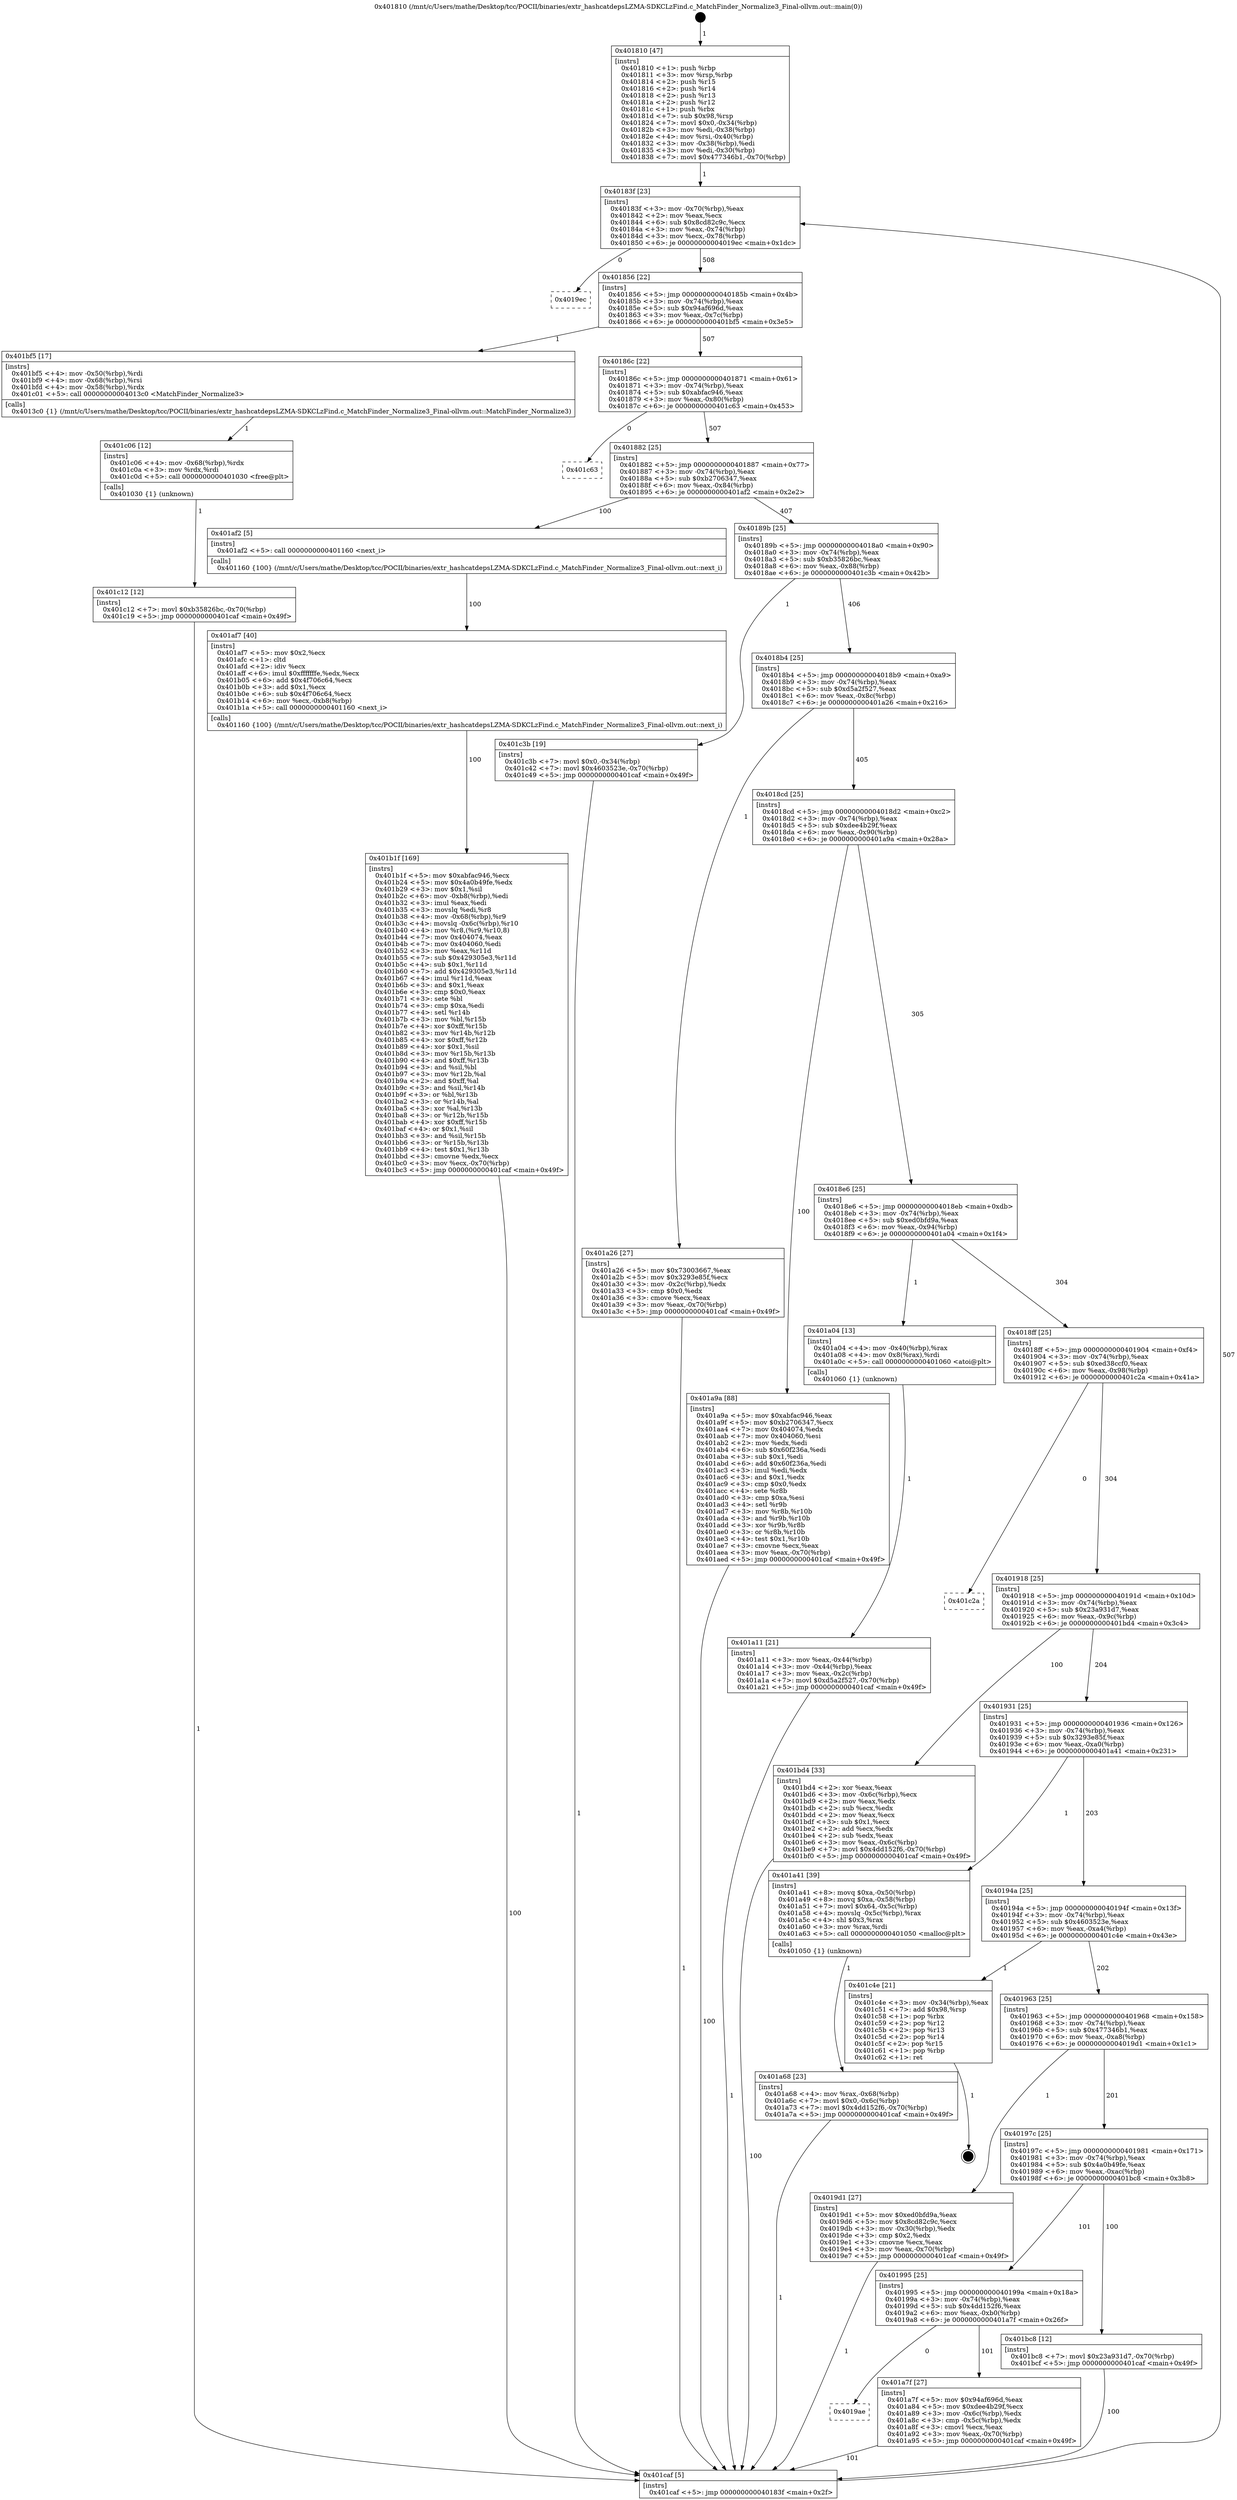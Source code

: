 digraph "0x401810" {
  label = "0x401810 (/mnt/c/Users/mathe/Desktop/tcc/POCII/binaries/extr_hashcatdepsLZMA-SDKCLzFind.c_MatchFinder_Normalize3_Final-ollvm.out::main(0))"
  labelloc = "t"
  node[shape=record]

  Entry [label="",width=0.3,height=0.3,shape=circle,fillcolor=black,style=filled]
  "0x40183f" [label="{
     0x40183f [23]\l
     | [instrs]\l
     &nbsp;&nbsp;0x40183f \<+3\>: mov -0x70(%rbp),%eax\l
     &nbsp;&nbsp;0x401842 \<+2\>: mov %eax,%ecx\l
     &nbsp;&nbsp;0x401844 \<+6\>: sub $0x8cd82c9c,%ecx\l
     &nbsp;&nbsp;0x40184a \<+3\>: mov %eax,-0x74(%rbp)\l
     &nbsp;&nbsp;0x40184d \<+3\>: mov %ecx,-0x78(%rbp)\l
     &nbsp;&nbsp;0x401850 \<+6\>: je 00000000004019ec \<main+0x1dc\>\l
  }"]
  "0x4019ec" [label="{
     0x4019ec\l
  }", style=dashed]
  "0x401856" [label="{
     0x401856 [22]\l
     | [instrs]\l
     &nbsp;&nbsp;0x401856 \<+5\>: jmp 000000000040185b \<main+0x4b\>\l
     &nbsp;&nbsp;0x40185b \<+3\>: mov -0x74(%rbp),%eax\l
     &nbsp;&nbsp;0x40185e \<+5\>: sub $0x94af696d,%eax\l
     &nbsp;&nbsp;0x401863 \<+3\>: mov %eax,-0x7c(%rbp)\l
     &nbsp;&nbsp;0x401866 \<+6\>: je 0000000000401bf5 \<main+0x3e5\>\l
  }"]
  Exit [label="",width=0.3,height=0.3,shape=circle,fillcolor=black,style=filled,peripheries=2]
  "0x401bf5" [label="{
     0x401bf5 [17]\l
     | [instrs]\l
     &nbsp;&nbsp;0x401bf5 \<+4\>: mov -0x50(%rbp),%rdi\l
     &nbsp;&nbsp;0x401bf9 \<+4\>: mov -0x68(%rbp),%rsi\l
     &nbsp;&nbsp;0x401bfd \<+4\>: mov -0x58(%rbp),%rdx\l
     &nbsp;&nbsp;0x401c01 \<+5\>: call 00000000004013c0 \<MatchFinder_Normalize3\>\l
     | [calls]\l
     &nbsp;&nbsp;0x4013c0 \{1\} (/mnt/c/Users/mathe/Desktop/tcc/POCII/binaries/extr_hashcatdepsLZMA-SDKCLzFind.c_MatchFinder_Normalize3_Final-ollvm.out::MatchFinder_Normalize3)\l
  }"]
  "0x40186c" [label="{
     0x40186c [22]\l
     | [instrs]\l
     &nbsp;&nbsp;0x40186c \<+5\>: jmp 0000000000401871 \<main+0x61\>\l
     &nbsp;&nbsp;0x401871 \<+3\>: mov -0x74(%rbp),%eax\l
     &nbsp;&nbsp;0x401874 \<+5\>: sub $0xabfac946,%eax\l
     &nbsp;&nbsp;0x401879 \<+3\>: mov %eax,-0x80(%rbp)\l
     &nbsp;&nbsp;0x40187c \<+6\>: je 0000000000401c63 \<main+0x453\>\l
  }"]
  "0x401c12" [label="{
     0x401c12 [12]\l
     | [instrs]\l
     &nbsp;&nbsp;0x401c12 \<+7\>: movl $0xb35826bc,-0x70(%rbp)\l
     &nbsp;&nbsp;0x401c19 \<+5\>: jmp 0000000000401caf \<main+0x49f\>\l
  }"]
  "0x401c63" [label="{
     0x401c63\l
  }", style=dashed]
  "0x401882" [label="{
     0x401882 [25]\l
     | [instrs]\l
     &nbsp;&nbsp;0x401882 \<+5\>: jmp 0000000000401887 \<main+0x77\>\l
     &nbsp;&nbsp;0x401887 \<+3\>: mov -0x74(%rbp),%eax\l
     &nbsp;&nbsp;0x40188a \<+5\>: sub $0xb2706347,%eax\l
     &nbsp;&nbsp;0x40188f \<+6\>: mov %eax,-0x84(%rbp)\l
     &nbsp;&nbsp;0x401895 \<+6\>: je 0000000000401af2 \<main+0x2e2\>\l
  }"]
  "0x401c06" [label="{
     0x401c06 [12]\l
     | [instrs]\l
     &nbsp;&nbsp;0x401c06 \<+4\>: mov -0x68(%rbp),%rdx\l
     &nbsp;&nbsp;0x401c0a \<+3\>: mov %rdx,%rdi\l
     &nbsp;&nbsp;0x401c0d \<+5\>: call 0000000000401030 \<free@plt\>\l
     | [calls]\l
     &nbsp;&nbsp;0x401030 \{1\} (unknown)\l
  }"]
  "0x401af2" [label="{
     0x401af2 [5]\l
     | [instrs]\l
     &nbsp;&nbsp;0x401af2 \<+5\>: call 0000000000401160 \<next_i\>\l
     | [calls]\l
     &nbsp;&nbsp;0x401160 \{100\} (/mnt/c/Users/mathe/Desktop/tcc/POCII/binaries/extr_hashcatdepsLZMA-SDKCLzFind.c_MatchFinder_Normalize3_Final-ollvm.out::next_i)\l
  }"]
  "0x40189b" [label="{
     0x40189b [25]\l
     | [instrs]\l
     &nbsp;&nbsp;0x40189b \<+5\>: jmp 00000000004018a0 \<main+0x90\>\l
     &nbsp;&nbsp;0x4018a0 \<+3\>: mov -0x74(%rbp),%eax\l
     &nbsp;&nbsp;0x4018a3 \<+5\>: sub $0xb35826bc,%eax\l
     &nbsp;&nbsp;0x4018a8 \<+6\>: mov %eax,-0x88(%rbp)\l
     &nbsp;&nbsp;0x4018ae \<+6\>: je 0000000000401c3b \<main+0x42b\>\l
  }"]
  "0x401b1f" [label="{
     0x401b1f [169]\l
     | [instrs]\l
     &nbsp;&nbsp;0x401b1f \<+5\>: mov $0xabfac946,%ecx\l
     &nbsp;&nbsp;0x401b24 \<+5\>: mov $0x4a0b49fe,%edx\l
     &nbsp;&nbsp;0x401b29 \<+3\>: mov $0x1,%sil\l
     &nbsp;&nbsp;0x401b2c \<+6\>: mov -0xb8(%rbp),%edi\l
     &nbsp;&nbsp;0x401b32 \<+3\>: imul %eax,%edi\l
     &nbsp;&nbsp;0x401b35 \<+3\>: movslq %edi,%r8\l
     &nbsp;&nbsp;0x401b38 \<+4\>: mov -0x68(%rbp),%r9\l
     &nbsp;&nbsp;0x401b3c \<+4\>: movslq -0x6c(%rbp),%r10\l
     &nbsp;&nbsp;0x401b40 \<+4\>: mov %r8,(%r9,%r10,8)\l
     &nbsp;&nbsp;0x401b44 \<+7\>: mov 0x404074,%eax\l
     &nbsp;&nbsp;0x401b4b \<+7\>: mov 0x404060,%edi\l
     &nbsp;&nbsp;0x401b52 \<+3\>: mov %eax,%r11d\l
     &nbsp;&nbsp;0x401b55 \<+7\>: sub $0x429305e3,%r11d\l
     &nbsp;&nbsp;0x401b5c \<+4\>: sub $0x1,%r11d\l
     &nbsp;&nbsp;0x401b60 \<+7\>: add $0x429305e3,%r11d\l
     &nbsp;&nbsp;0x401b67 \<+4\>: imul %r11d,%eax\l
     &nbsp;&nbsp;0x401b6b \<+3\>: and $0x1,%eax\l
     &nbsp;&nbsp;0x401b6e \<+3\>: cmp $0x0,%eax\l
     &nbsp;&nbsp;0x401b71 \<+3\>: sete %bl\l
     &nbsp;&nbsp;0x401b74 \<+3\>: cmp $0xa,%edi\l
     &nbsp;&nbsp;0x401b77 \<+4\>: setl %r14b\l
     &nbsp;&nbsp;0x401b7b \<+3\>: mov %bl,%r15b\l
     &nbsp;&nbsp;0x401b7e \<+4\>: xor $0xff,%r15b\l
     &nbsp;&nbsp;0x401b82 \<+3\>: mov %r14b,%r12b\l
     &nbsp;&nbsp;0x401b85 \<+4\>: xor $0xff,%r12b\l
     &nbsp;&nbsp;0x401b89 \<+4\>: xor $0x1,%sil\l
     &nbsp;&nbsp;0x401b8d \<+3\>: mov %r15b,%r13b\l
     &nbsp;&nbsp;0x401b90 \<+4\>: and $0xff,%r13b\l
     &nbsp;&nbsp;0x401b94 \<+3\>: and %sil,%bl\l
     &nbsp;&nbsp;0x401b97 \<+3\>: mov %r12b,%al\l
     &nbsp;&nbsp;0x401b9a \<+2\>: and $0xff,%al\l
     &nbsp;&nbsp;0x401b9c \<+3\>: and %sil,%r14b\l
     &nbsp;&nbsp;0x401b9f \<+3\>: or %bl,%r13b\l
     &nbsp;&nbsp;0x401ba2 \<+3\>: or %r14b,%al\l
     &nbsp;&nbsp;0x401ba5 \<+3\>: xor %al,%r13b\l
     &nbsp;&nbsp;0x401ba8 \<+3\>: or %r12b,%r15b\l
     &nbsp;&nbsp;0x401bab \<+4\>: xor $0xff,%r15b\l
     &nbsp;&nbsp;0x401baf \<+4\>: or $0x1,%sil\l
     &nbsp;&nbsp;0x401bb3 \<+3\>: and %sil,%r15b\l
     &nbsp;&nbsp;0x401bb6 \<+3\>: or %r15b,%r13b\l
     &nbsp;&nbsp;0x401bb9 \<+4\>: test $0x1,%r13b\l
     &nbsp;&nbsp;0x401bbd \<+3\>: cmovne %edx,%ecx\l
     &nbsp;&nbsp;0x401bc0 \<+3\>: mov %ecx,-0x70(%rbp)\l
     &nbsp;&nbsp;0x401bc3 \<+5\>: jmp 0000000000401caf \<main+0x49f\>\l
  }"]
  "0x401c3b" [label="{
     0x401c3b [19]\l
     | [instrs]\l
     &nbsp;&nbsp;0x401c3b \<+7\>: movl $0x0,-0x34(%rbp)\l
     &nbsp;&nbsp;0x401c42 \<+7\>: movl $0x4603523e,-0x70(%rbp)\l
     &nbsp;&nbsp;0x401c49 \<+5\>: jmp 0000000000401caf \<main+0x49f\>\l
  }"]
  "0x4018b4" [label="{
     0x4018b4 [25]\l
     | [instrs]\l
     &nbsp;&nbsp;0x4018b4 \<+5\>: jmp 00000000004018b9 \<main+0xa9\>\l
     &nbsp;&nbsp;0x4018b9 \<+3\>: mov -0x74(%rbp),%eax\l
     &nbsp;&nbsp;0x4018bc \<+5\>: sub $0xd5a2f527,%eax\l
     &nbsp;&nbsp;0x4018c1 \<+6\>: mov %eax,-0x8c(%rbp)\l
     &nbsp;&nbsp;0x4018c7 \<+6\>: je 0000000000401a26 \<main+0x216\>\l
  }"]
  "0x401af7" [label="{
     0x401af7 [40]\l
     | [instrs]\l
     &nbsp;&nbsp;0x401af7 \<+5\>: mov $0x2,%ecx\l
     &nbsp;&nbsp;0x401afc \<+1\>: cltd\l
     &nbsp;&nbsp;0x401afd \<+2\>: idiv %ecx\l
     &nbsp;&nbsp;0x401aff \<+6\>: imul $0xfffffffe,%edx,%ecx\l
     &nbsp;&nbsp;0x401b05 \<+6\>: add $0x4f706c64,%ecx\l
     &nbsp;&nbsp;0x401b0b \<+3\>: add $0x1,%ecx\l
     &nbsp;&nbsp;0x401b0e \<+6\>: sub $0x4f706c64,%ecx\l
     &nbsp;&nbsp;0x401b14 \<+6\>: mov %ecx,-0xb8(%rbp)\l
     &nbsp;&nbsp;0x401b1a \<+5\>: call 0000000000401160 \<next_i\>\l
     | [calls]\l
     &nbsp;&nbsp;0x401160 \{100\} (/mnt/c/Users/mathe/Desktop/tcc/POCII/binaries/extr_hashcatdepsLZMA-SDKCLzFind.c_MatchFinder_Normalize3_Final-ollvm.out::next_i)\l
  }"]
  "0x401a26" [label="{
     0x401a26 [27]\l
     | [instrs]\l
     &nbsp;&nbsp;0x401a26 \<+5\>: mov $0x73003667,%eax\l
     &nbsp;&nbsp;0x401a2b \<+5\>: mov $0x3293e85f,%ecx\l
     &nbsp;&nbsp;0x401a30 \<+3\>: mov -0x2c(%rbp),%edx\l
     &nbsp;&nbsp;0x401a33 \<+3\>: cmp $0x0,%edx\l
     &nbsp;&nbsp;0x401a36 \<+3\>: cmove %ecx,%eax\l
     &nbsp;&nbsp;0x401a39 \<+3\>: mov %eax,-0x70(%rbp)\l
     &nbsp;&nbsp;0x401a3c \<+5\>: jmp 0000000000401caf \<main+0x49f\>\l
  }"]
  "0x4018cd" [label="{
     0x4018cd [25]\l
     | [instrs]\l
     &nbsp;&nbsp;0x4018cd \<+5\>: jmp 00000000004018d2 \<main+0xc2\>\l
     &nbsp;&nbsp;0x4018d2 \<+3\>: mov -0x74(%rbp),%eax\l
     &nbsp;&nbsp;0x4018d5 \<+5\>: sub $0xdee4b29f,%eax\l
     &nbsp;&nbsp;0x4018da \<+6\>: mov %eax,-0x90(%rbp)\l
     &nbsp;&nbsp;0x4018e0 \<+6\>: je 0000000000401a9a \<main+0x28a\>\l
  }"]
  "0x4019ae" [label="{
     0x4019ae\l
  }", style=dashed]
  "0x401a9a" [label="{
     0x401a9a [88]\l
     | [instrs]\l
     &nbsp;&nbsp;0x401a9a \<+5\>: mov $0xabfac946,%eax\l
     &nbsp;&nbsp;0x401a9f \<+5\>: mov $0xb2706347,%ecx\l
     &nbsp;&nbsp;0x401aa4 \<+7\>: mov 0x404074,%edx\l
     &nbsp;&nbsp;0x401aab \<+7\>: mov 0x404060,%esi\l
     &nbsp;&nbsp;0x401ab2 \<+2\>: mov %edx,%edi\l
     &nbsp;&nbsp;0x401ab4 \<+6\>: sub $0x60f236a,%edi\l
     &nbsp;&nbsp;0x401aba \<+3\>: sub $0x1,%edi\l
     &nbsp;&nbsp;0x401abd \<+6\>: add $0x60f236a,%edi\l
     &nbsp;&nbsp;0x401ac3 \<+3\>: imul %edi,%edx\l
     &nbsp;&nbsp;0x401ac6 \<+3\>: and $0x1,%edx\l
     &nbsp;&nbsp;0x401ac9 \<+3\>: cmp $0x0,%edx\l
     &nbsp;&nbsp;0x401acc \<+4\>: sete %r8b\l
     &nbsp;&nbsp;0x401ad0 \<+3\>: cmp $0xa,%esi\l
     &nbsp;&nbsp;0x401ad3 \<+4\>: setl %r9b\l
     &nbsp;&nbsp;0x401ad7 \<+3\>: mov %r8b,%r10b\l
     &nbsp;&nbsp;0x401ada \<+3\>: and %r9b,%r10b\l
     &nbsp;&nbsp;0x401add \<+3\>: xor %r9b,%r8b\l
     &nbsp;&nbsp;0x401ae0 \<+3\>: or %r8b,%r10b\l
     &nbsp;&nbsp;0x401ae3 \<+4\>: test $0x1,%r10b\l
     &nbsp;&nbsp;0x401ae7 \<+3\>: cmovne %ecx,%eax\l
     &nbsp;&nbsp;0x401aea \<+3\>: mov %eax,-0x70(%rbp)\l
     &nbsp;&nbsp;0x401aed \<+5\>: jmp 0000000000401caf \<main+0x49f\>\l
  }"]
  "0x4018e6" [label="{
     0x4018e6 [25]\l
     | [instrs]\l
     &nbsp;&nbsp;0x4018e6 \<+5\>: jmp 00000000004018eb \<main+0xdb\>\l
     &nbsp;&nbsp;0x4018eb \<+3\>: mov -0x74(%rbp),%eax\l
     &nbsp;&nbsp;0x4018ee \<+5\>: sub $0xed0bfd9a,%eax\l
     &nbsp;&nbsp;0x4018f3 \<+6\>: mov %eax,-0x94(%rbp)\l
     &nbsp;&nbsp;0x4018f9 \<+6\>: je 0000000000401a04 \<main+0x1f4\>\l
  }"]
  "0x401a7f" [label="{
     0x401a7f [27]\l
     | [instrs]\l
     &nbsp;&nbsp;0x401a7f \<+5\>: mov $0x94af696d,%eax\l
     &nbsp;&nbsp;0x401a84 \<+5\>: mov $0xdee4b29f,%ecx\l
     &nbsp;&nbsp;0x401a89 \<+3\>: mov -0x6c(%rbp),%edx\l
     &nbsp;&nbsp;0x401a8c \<+3\>: cmp -0x5c(%rbp),%edx\l
     &nbsp;&nbsp;0x401a8f \<+3\>: cmovl %ecx,%eax\l
     &nbsp;&nbsp;0x401a92 \<+3\>: mov %eax,-0x70(%rbp)\l
     &nbsp;&nbsp;0x401a95 \<+5\>: jmp 0000000000401caf \<main+0x49f\>\l
  }"]
  "0x401a04" [label="{
     0x401a04 [13]\l
     | [instrs]\l
     &nbsp;&nbsp;0x401a04 \<+4\>: mov -0x40(%rbp),%rax\l
     &nbsp;&nbsp;0x401a08 \<+4\>: mov 0x8(%rax),%rdi\l
     &nbsp;&nbsp;0x401a0c \<+5\>: call 0000000000401060 \<atoi@plt\>\l
     | [calls]\l
     &nbsp;&nbsp;0x401060 \{1\} (unknown)\l
  }"]
  "0x4018ff" [label="{
     0x4018ff [25]\l
     | [instrs]\l
     &nbsp;&nbsp;0x4018ff \<+5\>: jmp 0000000000401904 \<main+0xf4\>\l
     &nbsp;&nbsp;0x401904 \<+3\>: mov -0x74(%rbp),%eax\l
     &nbsp;&nbsp;0x401907 \<+5\>: sub $0xed38ccf0,%eax\l
     &nbsp;&nbsp;0x40190c \<+6\>: mov %eax,-0x98(%rbp)\l
     &nbsp;&nbsp;0x401912 \<+6\>: je 0000000000401c2a \<main+0x41a\>\l
  }"]
  "0x401995" [label="{
     0x401995 [25]\l
     | [instrs]\l
     &nbsp;&nbsp;0x401995 \<+5\>: jmp 000000000040199a \<main+0x18a\>\l
     &nbsp;&nbsp;0x40199a \<+3\>: mov -0x74(%rbp),%eax\l
     &nbsp;&nbsp;0x40199d \<+5\>: sub $0x4dd152f6,%eax\l
     &nbsp;&nbsp;0x4019a2 \<+6\>: mov %eax,-0xb0(%rbp)\l
     &nbsp;&nbsp;0x4019a8 \<+6\>: je 0000000000401a7f \<main+0x26f\>\l
  }"]
  "0x401c2a" [label="{
     0x401c2a\l
  }", style=dashed]
  "0x401918" [label="{
     0x401918 [25]\l
     | [instrs]\l
     &nbsp;&nbsp;0x401918 \<+5\>: jmp 000000000040191d \<main+0x10d\>\l
     &nbsp;&nbsp;0x40191d \<+3\>: mov -0x74(%rbp),%eax\l
     &nbsp;&nbsp;0x401920 \<+5\>: sub $0x23a931d7,%eax\l
     &nbsp;&nbsp;0x401925 \<+6\>: mov %eax,-0x9c(%rbp)\l
     &nbsp;&nbsp;0x40192b \<+6\>: je 0000000000401bd4 \<main+0x3c4\>\l
  }"]
  "0x401bc8" [label="{
     0x401bc8 [12]\l
     | [instrs]\l
     &nbsp;&nbsp;0x401bc8 \<+7\>: movl $0x23a931d7,-0x70(%rbp)\l
     &nbsp;&nbsp;0x401bcf \<+5\>: jmp 0000000000401caf \<main+0x49f\>\l
  }"]
  "0x401bd4" [label="{
     0x401bd4 [33]\l
     | [instrs]\l
     &nbsp;&nbsp;0x401bd4 \<+2\>: xor %eax,%eax\l
     &nbsp;&nbsp;0x401bd6 \<+3\>: mov -0x6c(%rbp),%ecx\l
     &nbsp;&nbsp;0x401bd9 \<+2\>: mov %eax,%edx\l
     &nbsp;&nbsp;0x401bdb \<+2\>: sub %ecx,%edx\l
     &nbsp;&nbsp;0x401bdd \<+2\>: mov %eax,%ecx\l
     &nbsp;&nbsp;0x401bdf \<+3\>: sub $0x1,%ecx\l
     &nbsp;&nbsp;0x401be2 \<+2\>: add %ecx,%edx\l
     &nbsp;&nbsp;0x401be4 \<+2\>: sub %edx,%eax\l
     &nbsp;&nbsp;0x401be6 \<+3\>: mov %eax,-0x6c(%rbp)\l
     &nbsp;&nbsp;0x401be9 \<+7\>: movl $0x4dd152f6,-0x70(%rbp)\l
     &nbsp;&nbsp;0x401bf0 \<+5\>: jmp 0000000000401caf \<main+0x49f\>\l
  }"]
  "0x401931" [label="{
     0x401931 [25]\l
     | [instrs]\l
     &nbsp;&nbsp;0x401931 \<+5\>: jmp 0000000000401936 \<main+0x126\>\l
     &nbsp;&nbsp;0x401936 \<+3\>: mov -0x74(%rbp),%eax\l
     &nbsp;&nbsp;0x401939 \<+5\>: sub $0x3293e85f,%eax\l
     &nbsp;&nbsp;0x40193e \<+6\>: mov %eax,-0xa0(%rbp)\l
     &nbsp;&nbsp;0x401944 \<+6\>: je 0000000000401a41 \<main+0x231\>\l
  }"]
  "0x401a68" [label="{
     0x401a68 [23]\l
     | [instrs]\l
     &nbsp;&nbsp;0x401a68 \<+4\>: mov %rax,-0x68(%rbp)\l
     &nbsp;&nbsp;0x401a6c \<+7\>: movl $0x0,-0x6c(%rbp)\l
     &nbsp;&nbsp;0x401a73 \<+7\>: movl $0x4dd152f6,-0x70(%rbp)\l
     &nbsp;&nbsp;0x401a7a \<+5\>: jmp 0000000000401caf \<main+0x49f\>\l
  }"]
  "0x401a41" [label="{
     0x401a41 [39]\l
     | [instrs]\l
     &nbsp;&nbsp;0x401a41 \<+8\>: movq $0xa,-0x50(%rbp)\l
     &nbsp;&nbsp;0x401a49 \<+8\>: movq $0xa,-0x58(%rbp)\l
     &nbsp;&nbsp;0x401a51 \<+7\>: movl $0x64,-0x5c(%rbp)\l
     &nbsp;&nbsp;0x401a58 \<+4\>: movslq -0x5c(%rbp),%rax\l
     &nbsp;&nbsp;0x401a5c \<+4\>: shl $0x3,%rax\l
     &nbsp;&nbsp;0x401a60 \<+3\>: mov %rax,%rdi\l
     &nbsp;&nbsp;0x401a63 \<+5\>: call 0000000000401050 \<malloc@plt\>\l
     | [calls]\l
     &nbsp;&nbsp;0x401050 \{1\} (unknown)\l
  }"]
  "0x40194a" [label="{
     0x40194a [25]\l
     | [instrs]\l
     &nbsp;&nbsp;0x40194a \<+5\>: jmp 000000000040194f \<main+0x13f\>\l
     &nbsp;&nbsp;0x40194f \<+3\>: mov -0x74(%rbp),%eax\l
     &nbsp;&nbsp;0x401952 \<+5\>: sub $0x4603523e,%eax\l
     &nbsp;&nbsp;0x401957 \<+6\>: mov %eax,-0xa4(%rbp)\l
     &nbsp;&nbsp;0x40195d \<+6\>: je 0000000000401c4e \<main+0x43e\>\l
  }"]
  "0x401a11" [label="{
     0x401a11 [21]\l
     | [instrs]\l
     &nbsp;&nbsp;0x401a11 \<+3\>: mov %eax,-0x44(%rbp)\l
     &nbsp;&nbsp;0x401a14 \<+3\>: mov -0x44(%rbp),%eax\l
     &nbsp;&nbsp;0x401a17 \<+3\>: mov %eax,-0x2c(%rbp)\l
     &nbsp;&nbsp;0x401a1a \<+7\>: movl $0xd5a2f527,-0x70(%rbp)\l
     &nbsp;&nbsp;0x401a21 \<+5\>: jmp 0000000000401caf \<main+0x49f\>\l
  }"]
  "0x401c4e" [label="{
     0x401c4e [21]\l
     | [instrs]\l
     &nbsp;&nbsp;0x401c4e \<+3\>: mov -0x34(%rbp),%eax\l
     &nbsp;&nbsp;0x401c51 \<+7\>: add $0x98,%rsp\l
     &nbsp;&nbsp;0x401c58 \<+1\>: pop %rbx\l
     &nbsp;&nbsp;0x401c59 \<+2\>: pop %r12\l
     &nbsp;&nbsp;0x401c5b \<+2\>: pop %r13\l
     &nbsp;&nbsp;0x401c5d \<+2\>: pop %r14\l
     &nbsp;&nbsp;0x401c5f \<+2\>: pop %r15\l
     &nbsp;&nbsp;0x401c61 \<+1\>: pop %rbp\l
     &nbsp;&nbsp;0x401c62 \<+1\>: ret\l
  }"]
  "0x401963" [label="{
     0x401963 [25]\l
     | [instrs]\l
     &nbsp;&nbsp;0x401963 \<+5\>: jmp 0000000000401968 \<main+0x158\>\l
     &nbsp;&nbsp;0x401968 \<+3\>: mov -0x74(%rbp),%eax\l
     &nbsp;&nbsp;0x40196b \<+5\>: sub $0x477346b1,%eax\l
     &nbsp;&nbsp;0x401970 \<+6\>: mov %eax,-0xa8(%rbp)\l
     &nbsp;&nbsp;0x401976 \<+6\>: je 00000000004019d1 \<main+0x1c1\>\l
  }"]
  "0x401810" [label="{
     0x401810 [47]\l
     | [instrs]\l
     &nbsp;&nbsp;0x401810 \<+1\>: push %rbp\l
     &nbsp;&nbsp;0x401811 \<+3\>: mov %rsp,%rbp\l
     &nbsp;&nbsp;0x401814 \<+2\>: push %r15\l
     &nbsp;&nbsp;0x401816 \<+2\>: push %r14\l
     &nbsp;&nbsp;0x401818 \<+2\>: push %r13\l
     &nbsp;&nbsp;0x40181a \<+2\>: push %r12\l
     &nbsp;&nbsp;0x40181c \<+1\>: push %rbx\l
     &nbsp;&nbsp;0x40181d \<+7\>: sub $0x98,%rsp\l
     &nbsp;&nbsp;0x401824 \<+7\>: movl $0x0,-0x34(%rbp)\l
     &nbsp;&nbsp;0x40182b \<+3\>: mov %edi,-0x38(%rbp)\l
     &nbsp;&nbsp;0x40182e \<+4\>: mov %rsi,-0x40(%rbp)\l
     &nbsp;&nbsp;0x401832 \<+3\>: mov -0x38(%rbp),%edi\l
     &nbsp;&nbsp;0x401835 \<+3\>: mov %edi,-0x30(%rbp)\l
     &nbsp;&nbsp;0x401838 \<+7\>: movl $0x477346b1,-0x70(%rbp)\l
  }"]
  "0x4019d1" [label="{
     0x4019d1 [27]\l
     | [instrs]\l
     &nbsp;&nbsp;0x4019d1 \<+5\>: mov $0xed0bfd9a,%eax\l
     &nbsp;&nbsp;0x4019d6 \<+5\>: mov $0x8cd82c9c,%ecx\l
     &nbsp;&nbsp;0x4019db \<+3\>: mov -0x30(%rbp),%edx\l
     &nbsp;&nbsp;0x4019de \<+3\>: cmp $0x2,%edx\l
     &nbsp;&nbsp;0x4019e1 \<+3\>: cmovne %ecx,%eax\l
     &nbsp;&nbsp;0x4019e4 \<+3\>: mov %eax,-0x70(%rbp)\l
     &nbsp;&nbsp;0x4019e7 \<+5\>: jmp 0000000000401caf \<main+0x49f\>\l
  }"]
  "0x40197c" [label="{
     0x40197c [25]\l
     | [instrs]\l
     &nbsp;&nbsp;0x40197c \<+5\>: jmp 0000000000401981 \<main+0x171\>\l
     &nbsp;&nbsp;0x401981 \<+3\>: mov -0x74(%rbp),%eax\l
     &nbsp;&nbsp;0x401984 \<+5\>: sub $0x4a0b49fe,%eax\l
     &nbsp;&nbsp;0x401989 \<+6\>: mov %eax,-0xac(%rbp)\l
     &nbsp;&nbsp;0x40198f \<+6\>: je 0000000000401bc8 \<main+0x3b8\>\l
  }"]
  "0x401caf" [label="{
     0x401caf [5]\l
     | [instrs]\l
     &nbsp;&nbsp;0x401caf \<+5\>: jmp 000000000040183f \<main+0x2f\>\l
  }"]
  Entry -> "0x401810" [label=" 1"]
  "0x40183f" -> "0x4019ec" [label=" 0"]
  "0x40183f" -> "0x401856" [label=" 508"]
  "0x401c4e" -> Exit [label=" 1"]
  "0x401856" -> "0x401bf5" [label=" 1"]
  "0x401856" -> "0x40186c" [label=" 507"]
  "0x401c3b" -> "0x401caf" [label=" 1"]
  "0x40186c" -> "0x401c63" [label=" 0"]
  "0x40186c" -> "0x401882" [label=" 507"]
  "0x401c12" -> "0x401caf" [label=" 1"]
  "0x401882" -> "0x401af2" [label=" 100"]
  "0x401882" -> "0x40189b" [label=" 407"]
  "0x401c06" -> "0x401c12" [label=" 1"]
  "0x40189b" -> "0x401c3b" [label=" 1"]
  "0x40189b" -> "0x4018b4" [label=" 406"]
  "0x401bf5" -> "0x401c06" [label=" 1"]
  "0x4018b4" -> "0x401a26" [label=" 1"]
  "0x4018b4" -> "0x4018cd" [label=" 405"]
  "0x401bd4" -> "0x401caf" [label=" 100"]
  "0x4018cd" -> "0x401a9a" [label=" 100"]
  "0x4018cd" -> "0x4018e6" [label=" 305"]
  "0x401bc8" -> "0x401caf" [label=" 100"]
  "0x4018e6" -> "0x401a04" [label=" 1"]
  "0x4018e6" -> "0x4018ff" [label=" 304"]
  "0x401b1f" -> "0x401caf" [label=" 100"]
  "0x4018ff" -> "0x401c2a" [label=" 0"]
  "0x4018ff" -> "0x401918" [label=" 304"]
  "0x401af2" -> "0x401af7" [label=" 100"]
  "0x401918" -> "0x401bd4" [label=" 100"]
  "0x401918" -> "0x401931" [label=" 204"]
  "0x401a9a" -> "0x401caf" [label=" 100"]
  "0x401931" -> "0x401a41" [label=" 1"]
  "0x401931" -> "0x40194a" [label=" 203"]
  "0x401995" -> "0x4019ae" [label=" 0"]
  "0x40194a" -> "0x401c4e" [label=" 1"]
  "0x40194a" -> "0x401963" [label=" 202"]
  "0x401995" -> "0x401a7f" [label=" 101"]
  "0x401963" -> "0x4019d1" [label=" 1"]
  "0x401963" -> "0x40197c" [label=" 201"]
  "0x4019d1" -> "0x401caf" [label=" 1"]
  "0x401810" -> "0x40183f" [label=" 1"]
  "0x401caf" -> "0x40183f" [label=" 507"]
  "0x401a04" -> "0x401a11" [label=" 1"]
  "0x401a11" -> "0x401caf" [label=" 1"]
  "0x401a26" -> "0x401caf" [label=" 1"]
  "0x401a41" -> "0x401a68" [label=" 1"]
  "0x401a68" -> "0x401caf" [label=" 1"]
  "0x401a7f" -> "0x401caf" [label=" 101"]
  "0x40197c" -> "0x401bc8" [label=" 100"]
  "0x40197c" -> "0x401995" [label=" 101"]
  "0x401af7" -> "0x401b1f" [label=" 100"]
}
